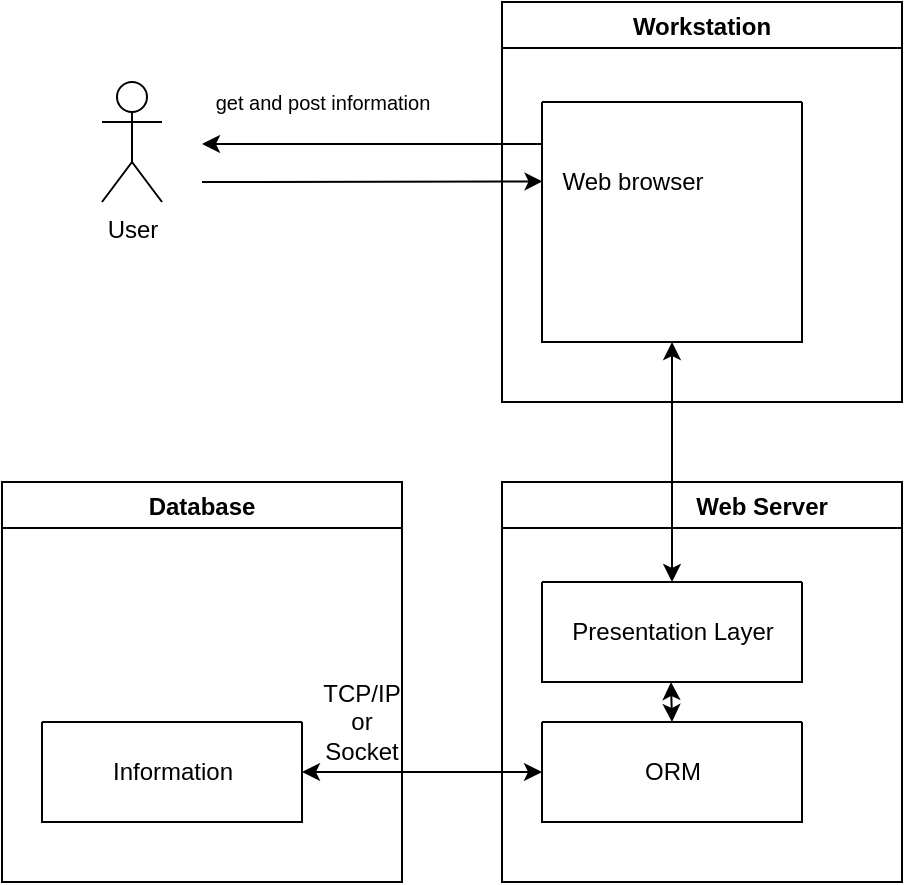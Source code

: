 <mxfile version="15.1.1" type="device"><diagram id="wFE0QG_FPsp0jaGvCLVb" name="Page-1"><mxGraphModel dx="1186" dy="548" grid="1" gridSize="10" guides="1" tooltips="1" connect="1" arrows="1" fold="1" page="1" pageScale="1" pageWidth="850" pageHeight="1100" math="0" shadow="0"><root><mxCell id="0"/><mxCell id="1" parent="0"/><mxCell id="EN5ItIFb_5g4pmVRy2dd-1" value="User" style="shape=umlActor;verticalLabelPosition=bottom;verticalAlign=top;html=1;outlineConnect=0;" vertex="1" parent="1"><mxGeometry x="160" y="120" width="30" height="60" as="geometry"/></mxCell><mxCell id="EN5ItIFb_5g4pmVRy2dd-2" value="Workstation" style="swimlane;" vertex="1" parent="1"><mxGeometry x="360" y="80" width="200" height="200" as="geometry"/></mxCell><mxCell id="EN5ItIFb_5g4pmVRy2dd-3" value="" style="swimlane;startSize=0;" vertex="1" parent="EN5ItIFb_5g4pmVRy2dd-2"><mxGeometry x="20" y="50" width="130" height="120" as="geometry"/></mxCell><mxCell id="EN5ItIFb_5g4pmVRy2dd-4" value="Web browser" style="text;html=1;align=center;verticalAlign=middle;resizable=0;points=[];autosize=1;strokeColor=none;fillColor=none;" vertex="1" parent="EN5ItIFb_5g4pmVRy2dd-3"><mxGeometry y="30" width="90" height="20" as="geometry"/></mxCell><mxCell id="EN5ItIFb_5g4pmVRy2dd-5" value="" style="endArrow=classic;html=1;exitX=0;exitY=0.175;exitDx=0;exitDy=0;exitPerimeter=0;" edge="1" parent="1" source="EN5ItIFb_5g4pmVRy2dd-3"><mxGeometry width="50" height="50" relative="1" as="geometry"><mxPoint x="400" y="340" as="sourcePoint"/><mxPoint x="210" y="151" as="targetPoint"/></mxGeometry></mxCell><mxCell id="EN5ItIFb_5g4pmVRy2dd-6" value="" style="endArrow=classic;html=1;entryX=0.003;entryY=0.486;entryDx=0;entryDy=0;entryPerimeter=0;" edge="1" parent="1" target="EN5ItIFb_5g4pmVRy2dd-4"><mxGeometry width="50" height="50" relative="1" as="geometry"><mxPoint x="210" y="170" as="sourcePoint"/><mxPoint x="370" y="167" as="targetPoint"/></mxGeometry></mxCell><mxCell id="EN5ItIFb_5g4pmVRy2dd-7" value="&lt;font style=&quot;font-size: 10px&quot;&gt;get and post information&lt;/font&gt;" style="text;html=1;align=center;verticalAlign=middle;resizable=0;points=[];autosize=1;strokeColor=none;fillColor=none;" vertex="1" parent="1"><mxGeometry x="210" y="120" width="120" height="20" as="geometry"/></mxCell><mxCell id="EN5ItIFb_5g4pmVRy2dd-8" value="                  Web Server" style="swimlane;" vertex="1" parent="1"><mxGeometry x="360" y="320" width="200" height="200" as="geometry"/></mxCell><mxCell id="EN5ItIFb_5g4pmVRy2dd-9" value="" style="swimlane;startSize=0;" vertex="1" parent="EN5ItIFb_5g4pmVRy2dd-8"><mxGeometry x="20" y="50" width="130" height="50" as="geometry"/></mxCell><mxCell id="EN5ItIFb_5g4pmVRy2dd-10" value="Presentation Layer" style="text;html=1;align=center;verticalAlign=middle;resizable=0;points=[];autosize=1;strokeColor=none;fillColor=none;" vertex="1" parent="EN5ItIFb_5g4pmVRy2dd-9"><mxGeometry x="5" y="15" width="120" height="20" as="geometry"/></mxCell><mxCell id="EN5ItIFb_5g4pmVRy2dd-15" value="" style="endArrow=classic;startArrow=classic;html=1;exitX=0.5;exitY=0;exitDx=0;exitDy=0;" edge="1" parent="EN5ItIFb_5g4pmVRy2dd-8" source="EN5ItIFb_5g4pmVRy2dd-11"><mxGeometry width="50" height="50" relative="1" as="geometry"><mxPoint x="84.5" y="150" as="sourcePoint"/><mxPoint x="84.5" y="100" as="targetPoint"/></mxGeometry></mxCell><mxCell id="EN5ItIFb_5g4pmVRy2dd-11" value="" style="swimlane;startSize=0;" vertex="1" parent="1"><mxGeometry x="380" y="440" width="130" height="50" as="geometry"/></mxCell><mxCell id="EN5ItIFb_5g4pmVRy2dd-12" value="ORM" style="text;html=1;align=center;verticalAlign=middle;resizable=0;points=[];autosize=1;strokeColor=none;fillColor=none;" vertex="1" parent="EN5ItIFb_5g4pmVRy2dd-11"><mxGeometry x="45" y="15" width="40" height="20" as="geometry"/></mxCell><mxCell id="EN5ItIFb_5g4pmVRy2dd-14" value="" style="endArrow=classic;startArrow=classic;html=1;entryX=0.5;entryY=1;entryDx=0;entryDy=0;exitX=0.5;exitY=0;exitDx=0;exitDy=0;" edge="1" parent="1" source="EN5ItIFb_5g4pmVRy2dd-9" target="EN5ItIFb_5g4pmVRy2dd-3"><mxGeometry width="50" height="50" relative="1" as="geometry"><mxPoint x="490" y="400" as="sourcePoint"/><mxPoint x="540" y="350" as="targetPoint"/></mxGeometry></mxCell><mxCell id="EN5ItIFb_5g4pmVRy2dd-16" value="Database" style="swimlane;" vertex="1" parent="1"><mxGeometry x="110" y="320" width="200" height="200" as="geometry"/></mxCell><mxCell id="EN5ItIFb_5g4pmVRy2dd-17" value="" style="swimlane;startSize=0;" vertex="1" parent="EN5ItIFb_5g4pmVRy2dd-16"><mxGeometry x="20" y="120" width="130" height="50" as="geometry"/></mxCell><mxCell id="EN5ItIFb_5g4pmVRy2dd-21" value="Information" style="text;html=1;align=center;verticalAlign=middle;resizable=0;points=[];autosize=1;strokeColor=none;fillColor=none;" vertex="1" parent="EN5ItIFb_5g4pmVRy2dd-17"><mxGeometry x="25" y="15" width="80" height="20" as="geometry"/></mxCell><mxCell id="EN5ItIFb_5g4pmVRy2dd-23" value="TCP/IP&lt;br&gt;or Socket" style="text;html=1;strokeColor=none;fillColor=none;align=center;verticalAlign=middle;whiteSpace=wrap;rounded=0;" vertex="1" parent="EN5ItIFb_5g4pmVRy2dd-16"><mxGeometry x="160" y="110" width="40" height="20" as="geometry"/></mxCell><mxCell id="EN5ItIFb_5g4pmVRy2dd-22" value="" style="endArrow=classic;startArrow=classic;html=1;entryX=0;entryY=0.5;entryDx=0;entryDy=0;exitX=1;exitY=0.5;exitDx=0;exitDy=0;" edge="1" parent="1" source="EN5ItIFb_5g4pmVRy2dd-17" target="EN5ItIFb_5g4pmVRy2dd-11"><mxGeometry width="50" height="50" relative="1" as="geometry"><mxPoint x="260" y="435" as="sourcePoint"/><mxPoint x="310" y="385" as="targetPoint"/></mxGeometry></mxCell></root></mxGraphModel></diagram></mxfile>